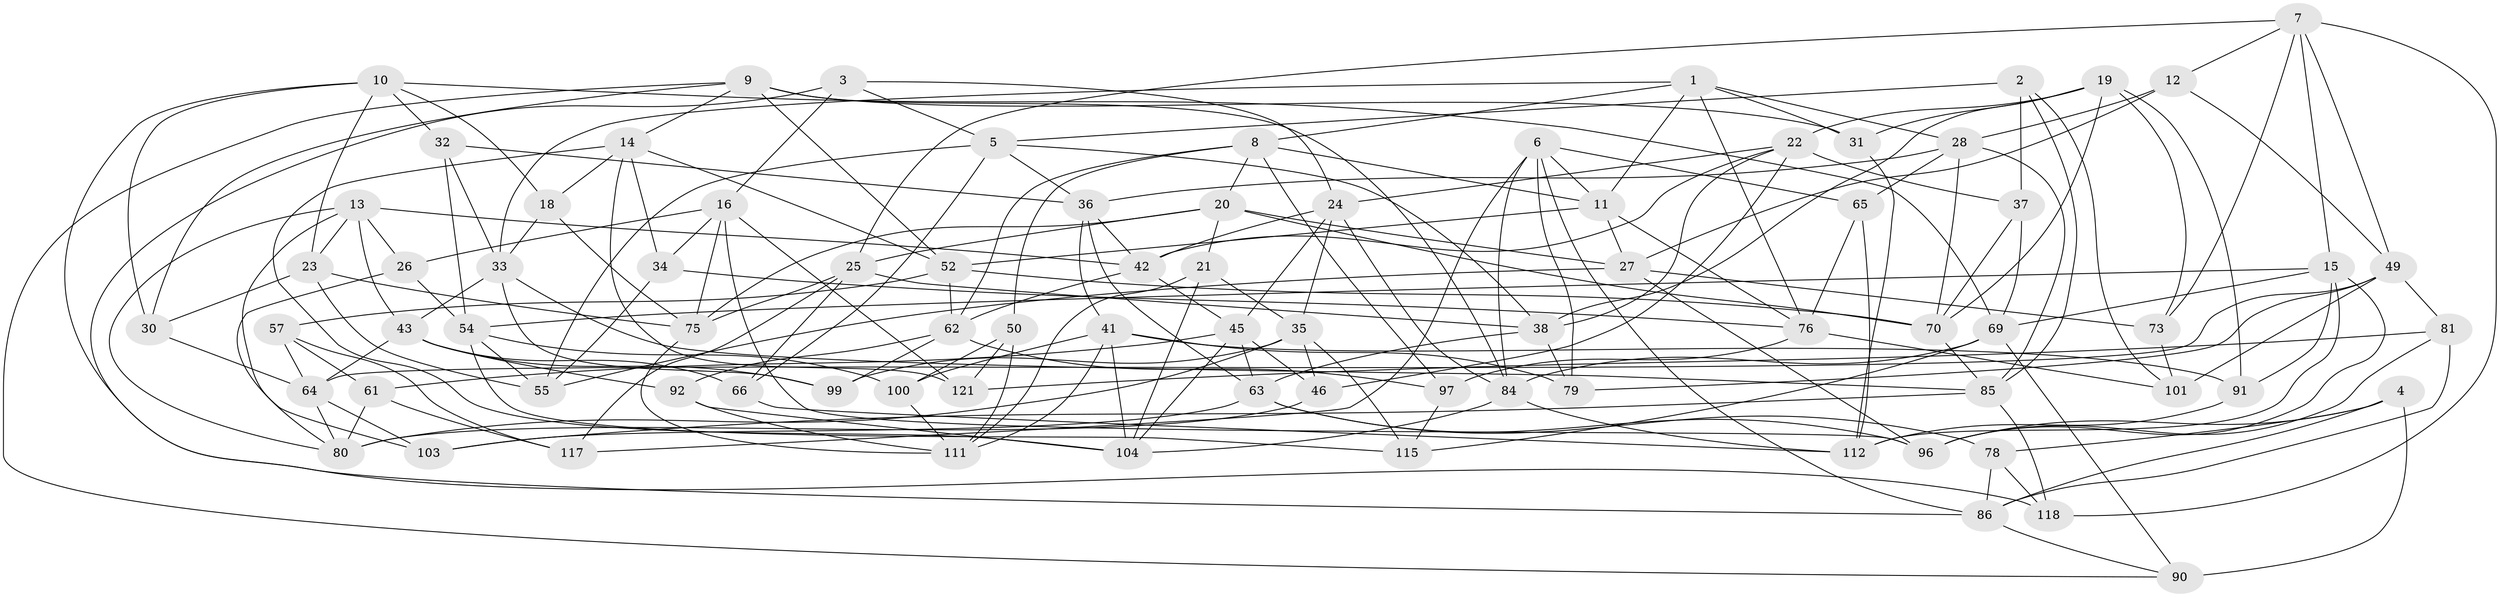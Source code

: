 // original degree distribution, {4: 1.0}
// Generated by graph-tools (version 1.1) at 2025/42/03/06/25 10:42:18]
// undirected, 81 vertices, 208 edges
graph export_dot {
graph [start="1"]
  node [color=gray90,style=filled];
  1 [super="+17"];
  2;
  3;
  4;
  5 [super="+51"];
  6 [super="+53"];
  7 [super="+67"];
  8 [super="+87"];
  9 [super="+114"];
  10 [super="+113"];
  11 [super="+60"];
  12;
  13 [super="+58"];
  14 [super="+102"];
  15 [super="+48"];
  16 [super="+120"];
  18;
  19 [super="+72"];
  20 [super="+93"];
  21;
  22 [super="+40"];
  23 [super="+39"];
  24 [super="+47"];
  25 [super="+29"];
  26;
  27 [super="+98"];
  28 [super="+77"];
  30;
  31;
  32;
  33 [super="+44"];
  34;
  35 [super="+59"];
  36 [super="+109"];
  37;
  38 [super="+125"];
  41 [super="+116"];
  42 [super="+74"];
  43 [super="+122"];
  45 [super="+56"];
  46;
  49 [super="+108"];
  50;
  52 [super="+68"];
  54 [super="+124"];
  55 [super="+126"];
  57;
  61;
  62 [super="+71"];
  63 [super="+82"];
  64 [super="+83"];
  65;
  66;
  69 [super="+94"];
  70 [super="+89"];
  73;
  75 [super="+107"];
  76 [super="+106"];
  78;
  79;
  80 [super="+105"];
  81;
  84 [super="+88"];
  85 [super="+95"];
  86 [super="+123"];
  90;
  91;
  92;
  96 [super="+110"];
  97;
  99;
  100;
  101;
  103;
  104 [super="+127"];
  111 [super="+119"];
  112 [super="+128"];
  115;
  117;
  118;
  121;
  1 -- 28;
  1 -- 8;
  1 -- 76;
  1 -- 31;
  1 -- 33;
  1 -- 11;
  2 -- 101;
  2 -- 37;
  2 -- 85;
  2 -- 5;
  3 -- 16;
  3 -- 24;
  3 -- 5;
  3 -- 86;
  4 -- 78;
  4 -- 90;
  4 -- 96;
  4 -- 86;
  5 -- 66;
  5 -- 55;
  5 -- 36;
  5 -- 38;
  6 -- 65;
  6 -- 11;
  6 -- 86;
  6 -- 117;
  6 -- 79;
  6 -- 84;
  7 -- 118;
  7 -- 12;
  7 -- 73;
  7 -- 49;
  7 -- 15;
  7 -- 25;
  8 -- 62;
  8 -- 20;
  8 -- 97;
  8 -- 50;
  8 -- 11;
  9 -- 84;
  9 -- 30;
  9 -- 90;
  9 -- 14;
  9 -- 31;
  9 -- 52;
  10 -- 23;
  10 -- 30;
  10 -- 18;
  10 -- 32;
  10 -- 69;
  10 -- 118;
  11 -- 27;
  11 -- 52;
  11 -- 76;
  12 -- 49;
  12 -- 27;
  12 -- 28;
  13 -- 26;
  13 -- 43;
  13 -- 80;
  13 -- 42;
  13 -- 103;
  13 -- 23;
  14 -- 104;
  14 -- 34;
  14 -- 121;
  14 -- 18;
  14 -- 52;
  15 -- 91;
  15 -- 96;
  15 -- 112;
  15 -- 69;
  15 -- 54;
  16 -- 34;
  16 -- 75;
  16 -- 121;
  16 -- 26;
  16 -- 96;
  18 -- 75;
  18 -- 33;
  19 -- 73;
  19 -- 31;
  19 -- 91;
  19 -- 38;
  19 -- 22;
  19 -- 70;
  20 -- 75;
  20 -- 25;
  20 -- 70;
  20 -- 27;
  20 -- 21;
  21 -- 111;
  21 -- 35;
  21 -- 104;
  22 -- 46;
  22 -- 37;
  22 -- 38;
  22 -- 24;
  22 -- 42;
  23 -- 30;
  23 -- 55 [weight=2];
  23 -- 75;
  24 -- 35;
  24 -- 45;
  24 -- 84;
  24 -- 42;
  25 -- 117;
  25 -- 38;
  25 -- 66;
  25 -- 75;
  26 -- 80;
  26 -- 54;
  27 -- 96;
  27 -- 73;
  27 -- 55;
  28 -- 65;
  28 -- 85;
  28 -- 36;
  28 -- 70;
  30 -- 64;
  31 -- 112;
  32 -- 36;
  32 -- 54;
  32 -- 33;
  33 -- 99;
  33 -- 85;
  33 -- 43;
  34 -- 55;
  34 -- 76;
  35 -- 46;
  35 -- 115;
  35 -- 80;
  35 -- 99;
  36 -- 63;
  36 -- 41;
  36 -- 42;
  37 -- 69;
  37 -- 70;
  38 -- 79;
  38 -- 63;
  41 -- 91;
  41 -- 100;
  41 -- 111;
  41 -- 104;
  41 -- 79;
  42 -- 62;
  42 -- 45;
  43 -- 66;
  43 -- 64;
  43 -- 99;
  43 -- 92;
  45 -- 46;
  45 -- 63;
  45 -- 61;
  45 -- 104;
  46 -- 80;
  49 -- 101;
  49 -- 64;
  49 -- 81;
  49 -- 79;
  50 -- 111;
  50 -- 100;
  50 -- 121;
  52 -- 62;
  52 -- 70;
  52 -- 57;
  54 -- 115;
  54 -- 100;
  54 -- 55;
  57 -- 61;
  57 -- 117;
  57 -- 64;
  61 -- 80;
  61 -- 117;
  62 -- 92;
  62 -- 97;
  62 -- 99;
  63 -- 103;
  63 -- 96;
  63 -- 78;
  64 -- 103;
  64 -- 80;
  65 -- 112;
  65 -- 76;
  66 -- 112;
  69 -- 115;
  69 -- 84;
  69 -- 90;
  70 -- 85;
  73 -- 101;
  75 -- 111;
  76 -- 101;
  76 -- 97;
  78 -- 118;
  78 -- 86;
  81 -- 121;
  81 -- 86;
  81 -- 96;
  84 -- 112;
  84 -- 104;
  85 -- 103;
  85 -- 118;
  86 -- 90;
  91 -- 112;
  92 -- 111;
  92 -- 104;
  97 -- 115;
  100 -- 111;
}
